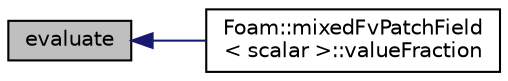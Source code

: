 digraph "evaluate"
{
  bgcolor="transparent";
  edge [fontname="Helvetica",fontsize="10",labelfontname="Helvetica",labelfontsize="10"];
  node [fontname="Helvetica",fontsize="10",shape=record];
  rankdir="LR";
  Node53 [label="evaluate",height=0.2,width=0.4,color="black", fillcolor="grey75", style="filled", fontcolor="black"];
  Node53 -> Node54 [dir="back",color="midnightblue",fontsize="10",style="solid",fontname="Helvetica"];
  Node54 [label="Foam::mixedFvPatchField\l\< scalar \>::valueFraction",height=0.2,width=0.4,color="black",URL="$a22785.html#a20b2b6a431bb6206e4bbeea0bfd6f948"];
}
